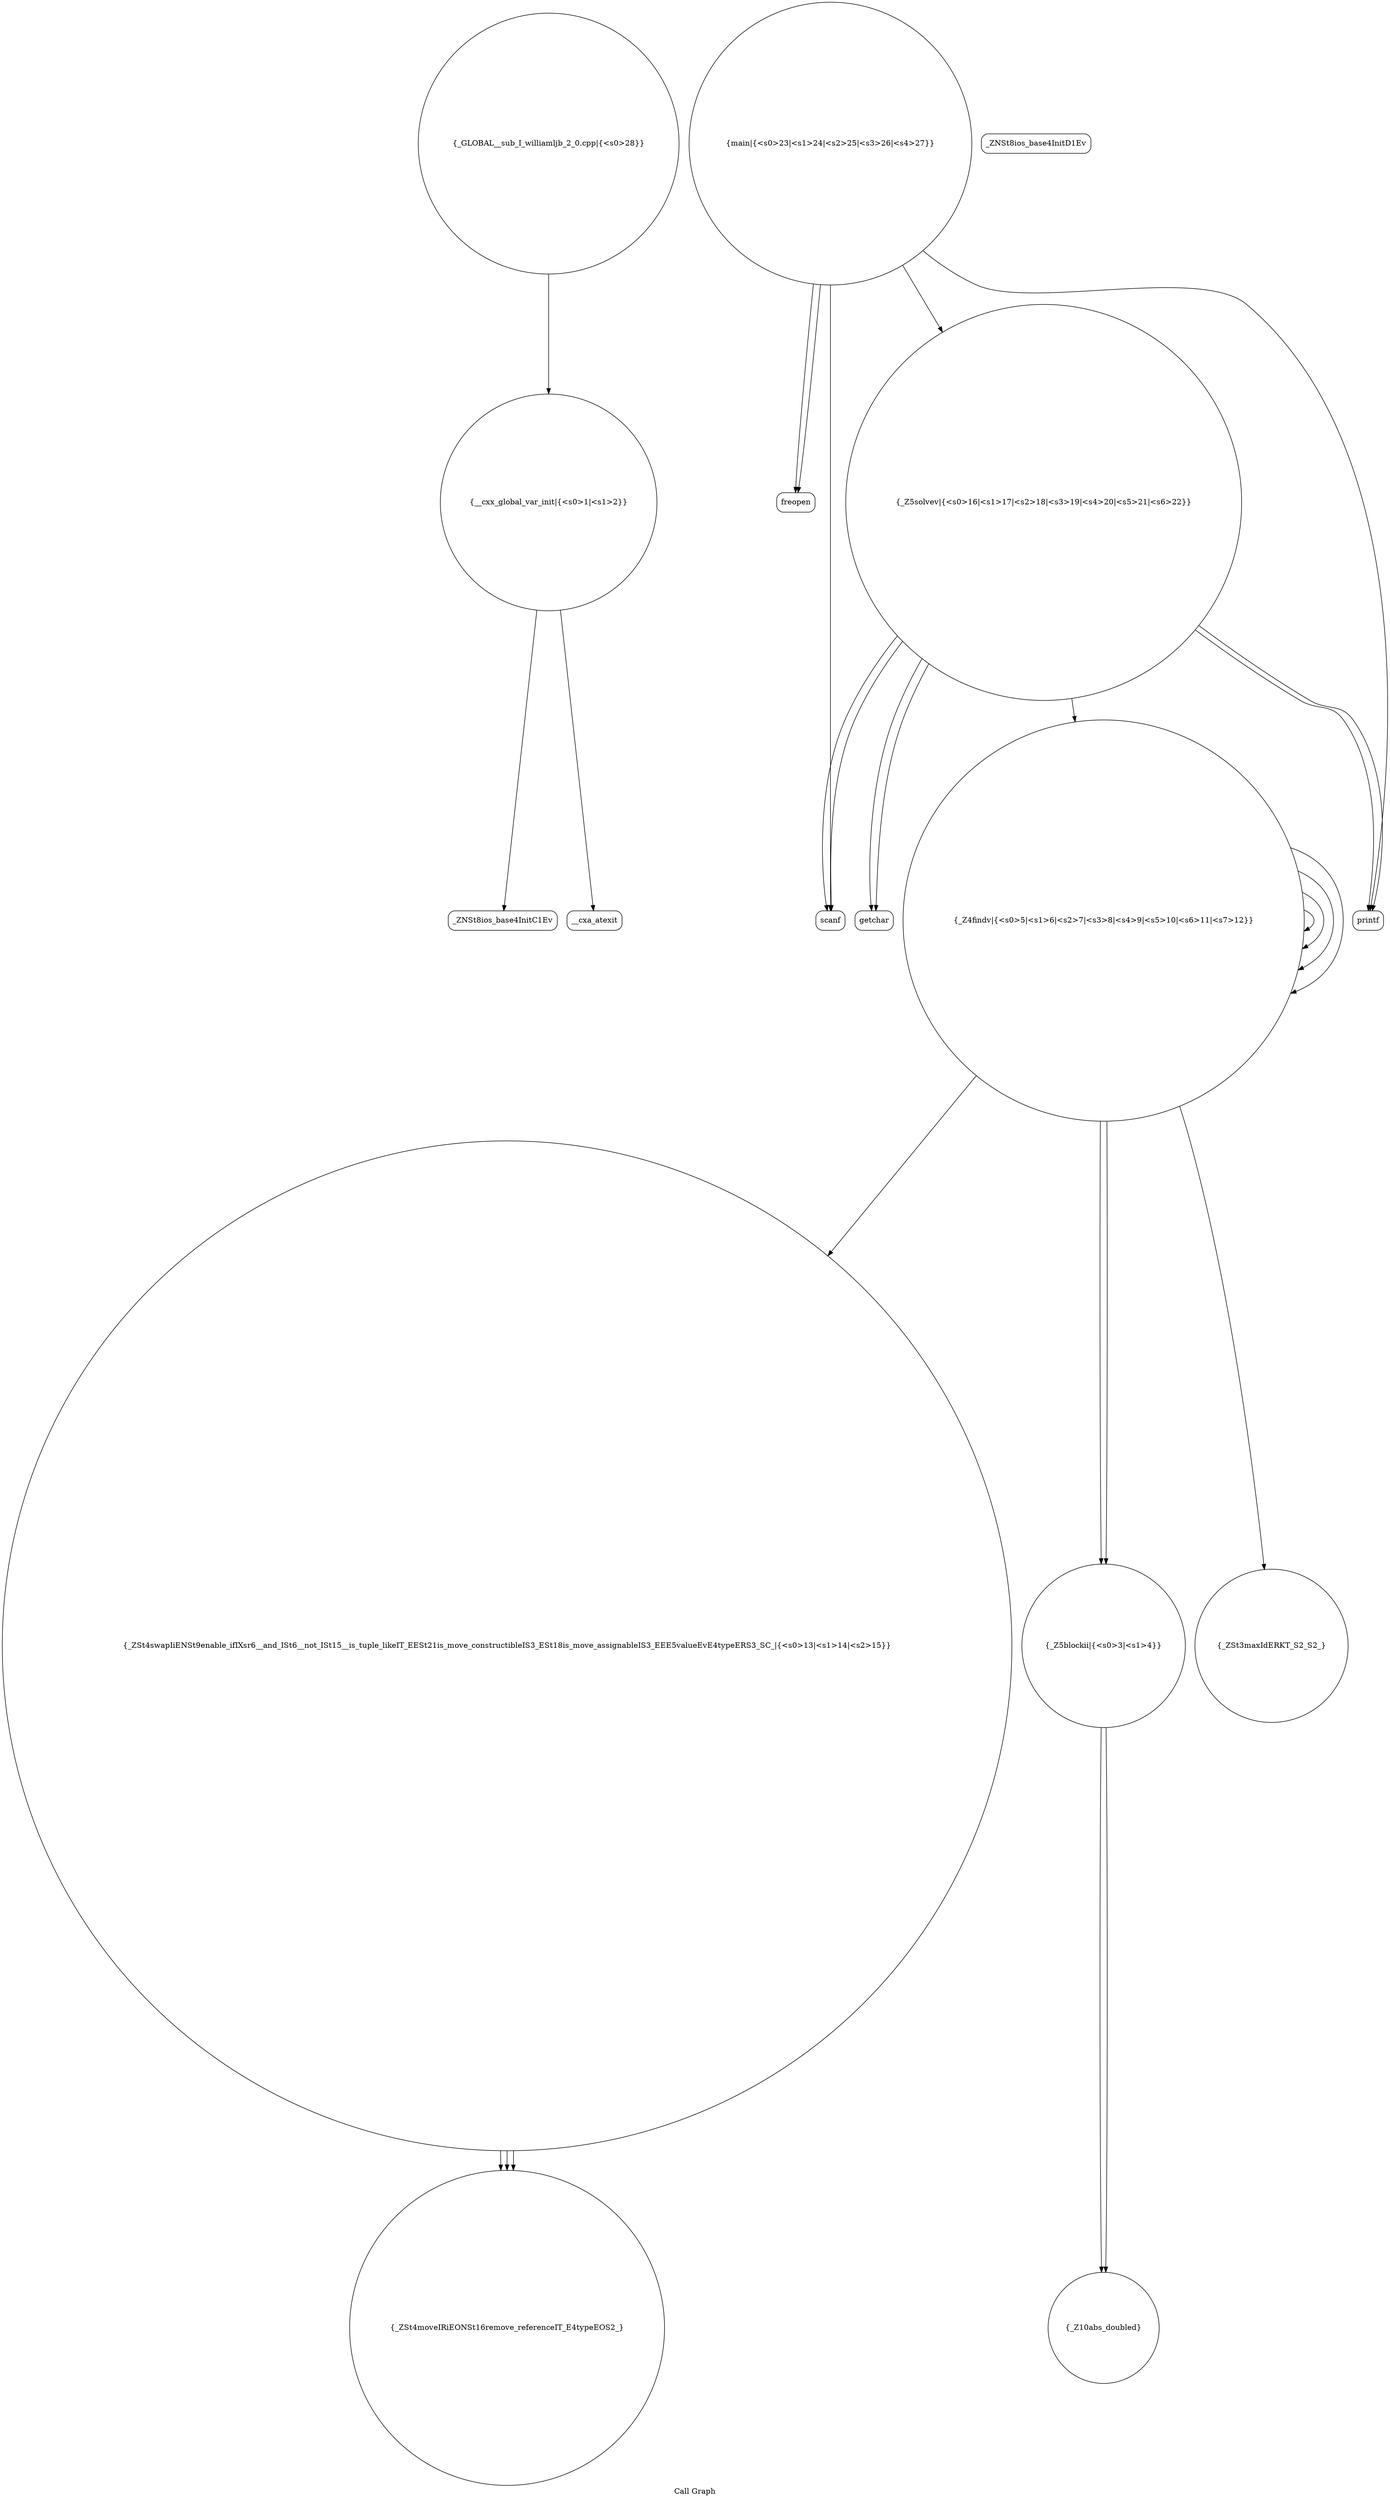 digraph "Call Graph" {
	label="Call Graph";

	Node0x5566486dc5b0 [shape=record,shape=circle,label="{__cxx_global_var_init|{<s0>1|<s1>2}}"];
	Node0x5566486dc5b0:s0 -> Node0x5566486dca40[color=black];
	Node0x5566486dc5b0:s1 -> Node0x5566486dcb40[color=black];
	Node0x5566486dcd40 [shape=record,shape=circle,label="{_ZSt4swapIiENSt9enable_ifIXsr6__and_ISt6__not_ISt15__is_tuple_likeIT_EESt21is_move_constructibleIS3_ESt18is_move_assignableIS3_EEE5valueEvE4typeERS3_SC_|{<s0>13|<s1>14|<s2>15}}"];
	Node0x5566486dcd40:s0 -> Node0x5566486dd140[color=black];
	Node0x5566486dcd40:s1 -> Node0x5566486dd140[color=black];
	Node0x5566486dcd40:s2 -> Node0x5566486dd140[color=black];
	Node0x5566486dd0c0 [shape=record,shape=Mrecord,label="{freopen}"];
	Node0x5566486dcac0 [shape=record,shape=Mrecord,label="{_ZNSt8ios_base4InitD1Ev}"];
	Node0x5566486dce40 [shape=record,shape=circle,label="{_Z5solvev|{<s0>16|<s1>17|<s2>18|<s3>19|<s4>20|<s5>21|<s6>22}}"];
	Node0x5566486dce40:s0 -> Node0x5566486dcec0[color=black];
	Node0x5566486dce40:s1 -> Node0x5566486dcf40[color=black];
	Node0x5566486dce40:s2 -> Node0x5566486dcf40[color=black];
	Node0x5566486dce40:s3 -> Node0x5566486dcec0[color=black];
	Node0x5566486dce40:s4 -> Node0x5566486dccc0[color=black];
	Node0x5566486dce40:s5 -> Node0x5566486dcfc0[color=black];
	Node0x5566486dce40:s6 -> Node0x5566486dcfc0[color=black];
	Node0x5566486dd1c0 [shape=record,shape=circle,label="{_GLOBAL__sub_I_williamljb_2_0.cpp|{<s0>28}}"];
	Node0x5566486dd1c0:s0 -> Node0x5566486dc5b0[color=black];
	Node0x5566486dcbc0 [shape=record,shape=circle,label="{_Z10abs_doubled}"];
	Node0x5566486dcf40 [shape=record,shape=Mrecord,label="{getchar}"];
	Node0x5566486dccc0 [shape=record,shape=circle,label="{_Z4findv|{<s0>5|<s1>6|<s2>7|<s3>8|<s4>9|<s5>10|<s6>11|<s7>12}}"];
	Node0x5566486dccc0:s0 -> Node0x5566486dcc40[color=black];
	Node0x5566486dccc0:s1 -> Node0x5566486dcc40[color=black];
	Node0x5566486dccc0:s2 -> Node0x5566486dccc0[color=black];
	Node0x5566486dccc0:s3 -> Node0x5566486dcd40[color=black];
	Node0x5566486dccc0:s4 -> Node0x5566486dccc0[color=black];
	Node0x5566486dccc0:s5 -> Node0x5566486dcdc0[color=black];
	Node0x5566486dccc0:s6 -> Node0x5566486dccc0[color=black];
	Node0x5566486dccc0:s7 -> Node0x5566486dccc0[color=black];
	Node0x5566486dd040 [shape=record,shape=circle,label="{main|{<s0>23|<s1>24|<s2>25|<s3>26|<s4>27}}"];
	Node0x5566486dd040:s0 -> Node0x5566486dd0c0[color=black];
	Node0x5566486dd040:s1 -> Node0x5566486dd0c0[color=black];
	Node0x5566486dd040:s2 -> Node0x5566486dcec0[color=black];
	Node0x5566486dd040:s3 -> Node0x5566486dcfc0[color=black];
	Node0x5566486dd040:s4 -> Node0x5566486dce40[color=black];
	Node0x5566486dca40 [shape=record,shape=Mrecord,label="{_ZNSt8ios_base4InitC1Ev}"];
	Node0x5566486dcdc0 [shape=record,shape=circle,label="{_ZSt3maxIdERKT_S2_S2_}"];
	Node0x5566486dd140 [shape=record,shape=circle,label="{_ZSt4moveIRiEONSt16remove_referenceIT_E4typeEOS2_}"];
	Node0x5566486dcb40 [shape=record,shape=Mrecord,label="{__cxa_atexit}"];
	Node0x5566486dcec0 [shape=record,shape=Mrecord,label="{scanf}"];
	Node0x5566486dcc40 [shape=record,shape=circle,label="{_Z5blockii|{<s0>3|<s1>4}}"];
	Node0x5566486dcc40:s0 -> Node0x5566486dcbc0[color=black];
	Node0x5566486dcc40:s1 -> Node0x5566486dcbc0[color=black];
	Node0x5566486dcfc0 [shape=record,shape=Mrecord,label="{printf}"];
}
